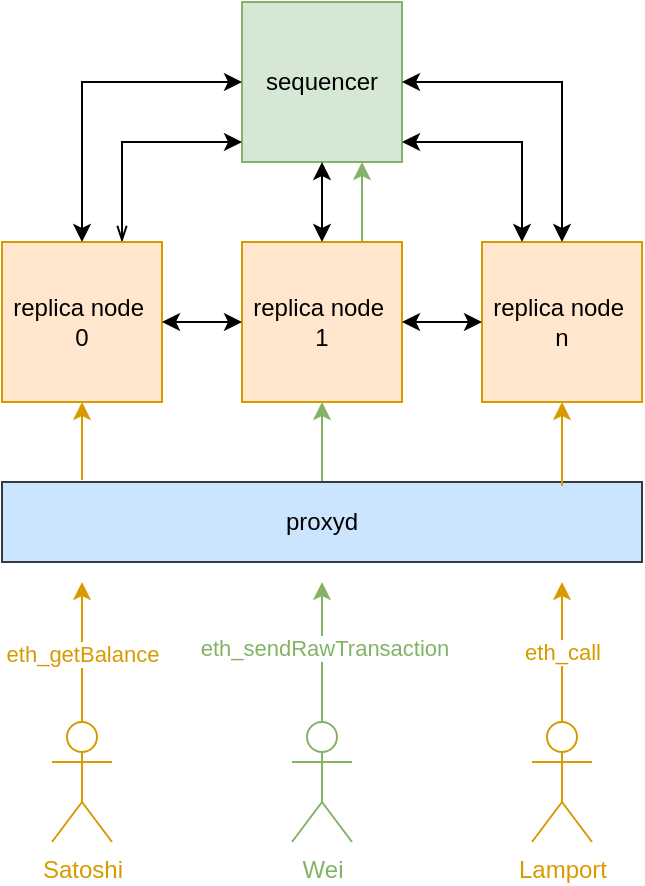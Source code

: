 <mxfile version="23.0.2" type="device">
  <diagram name="Page-1" id="wfzJzTfpGL3zwYFDhIin">
    <mxGraphModel dx="789" dy="768" grid="1" gridSize="10" guides="1" tooltips="1" connect="1" arrows="1" fold="1" page="1" pageScale="1" pageWidth="850" pageHeight="1100" math="0" shadow="0">
      <root>
        <mxCell id="0" />
        <mxCell id="1" parent="0" />
        <mxCell id="W-2ti6gzxwFcJQGq8vJ_-6" value="sequencer" style="whiteSpace=wrap;html=1;aspect=fixed;fillColor=#d5e8d4;strokeColor=#82b366;" parent="1" vertex="1">
          <mxGeometry x="280" y="80" width="80" height="80" as="geometry" />
        </mxCell>
        <mxCell id="sjHIyAg4OsrhLFGKFDLr-6" style="edgeStyle=orthogonalEdgeStyle;rounded=0;orthogonalLoop=1;jettySize=auto;html=1;exitX=0.75;exitY=0;exitDx=0;exitDy=0;startArrow=openThin;startFill=0;" edge="1" parent="1" source="W-2ti6gzxwFcJQGq8vJ_-7">
          <mxGeometry relative="1" as="geometry">
            <mxPoint x="280" y="150" as="targetPoint" />
            <Array as="points">
              <mxPoint x="220" y="150" />
              <mxPoint x="280" y="150" />
            </Array>
          </mxGeometry>
        </mxCell>
        <mxCell id="W-2ti6gzxwFcJQGq8vJ_-7" value="replica node&amp;nbsp;&lt;br&gt;0" style="whiteSpace=wrap;html=1;aspect=fixed;fillColor=#ffe6cc;strokeColor=#d79b00;" parent="1" vertex="1">
          <mxGeometry x="160" y="200" width="80" height="80" as="geometry" />
        </mxCell>
        <mxCell id="sjHIyAg4OsrhLFGKFDLr-3" style="edgeStyle=orthogonalEdgeStyle;rounded=0;orthogonalLoop=1;jettySize=auto;html=1;exitX=0.5;exitY=0;exitDx=0;exitDy=0;entryX=0.5;entryY=1;entryDx=0;entryDy=0;strokeColor=#82B366;" edge="1" parent="1" source="W-2ti6gzxwFcJQGq8vJ_-12" target="W-2ti6gzxwFcJQGq8vJ_-24">
          <mxGeometry relative="1" as="geometry" />
        </mxCell>
        <mxCell id="W-2ti6gzxwFcJQGq8vJ_-12" value="proxyd" style="rounded=0;whiteSpace=wrap;html=1;fillColor=#cce5ff;strokeColor=#36393d;" parent="1" vertex="1">
          <mxGeometry x="160" y="320" width="320" height="40" as="geometry" />
        </mxCell>
        <mxCell id="sjHIyAg4OsrhLFGKFDLr-5" style="edgeStyle=orthogonalEdgeStyle;rounded=0;orthogonalLoop=1;jettySize=auto;html=1;exitX=0.75;exitY=0;exitDx=0;exitDy=0;entryX=0.75;entryY=1;entryDx=0;entryDy=0;strokeColor=#82B366;" edge="1" parent="1" source="W-2ti6gzxwFcJQGq8vJ_-24" target="W-2ti6gzxwFcJQGq8vJ_-6">
          <mxGeometry relative="1" as="geometry" />
        </mxCell>
        <mxCell id="W-2ti6gzxwFcJQGq8vJ_-24" value="replica node&amp;nbsp;&lt;br&gt;1" style="whiteSpace=wrap;html=1;aspect=fixed;fillColor=#ffe6cc;strokeColor=#d79b00;" parent="1" vertex="1">
          <mxGeometry x="280" y="200" width="80" height="80" as="geometry" />
        </mxCell>
        <mxCell id="W-2ti6gzxwFcJQGq8vJ_-25" value="replica node&amp;nbsp;&lt;br&gt;n" style="whiteSpace=wrap;html=1;aspect=fixed;fillColor=#ffe6cc;strokeColor=#d79b00;" parent="1" vertex="1">
          <mxGeometry x="400" y="200" width="80" height="80" as="geometry" />
        </mxCell>
        <mxCell id="W-2ti6gzxwFcJQGq8vJ_-26" value="Satoshi" style="shape=umlActor;verticalLabelPosition=bottom;verticalAlign=top;html=1;outlineConnect=0;fontColor=#D79B00;strokeColor=#D79B00;" parent="1" vertex="1">
          <mxGeometry x="185" y="440" width="30" height="60" as="geometry" />
        </mxCell>
        <mxCell id="W-2ti6gzxwFcJQGq8vJ_-46" style="edgeStyle=orthogonalEdgeStyle;rounded=0;orthogonalLoop=1;jettySize=auto;html=1;exitX=0.5;exitY=0;exitDx=0;exitDy=0;exitPerimeter=0;strokeColor=#82B366;" parent="1" source="W-2ti6gzxwFcJQGq8vJ_-27" edge="1">
          <mxGeometry relative="1" as="geometry">
            <mxPoint x="320" y="370" as="targetPoint" />
          </mxGeometry>
        </mxCell>
        <mxCell id="W-2ti6gzxwFcJQGq8vJ_-47" value="eth_sendRawTransaction" style="edgeLabel;html=1;align=center;verticalAlign=middle;resizable=0;points=[];fontColor=#82B366;" parent="W-2ti6gzxwFcJQGq8vJ_-46" vertex="1" connectable="0">
          <mxGeometry x="0.075" relative="1" as="geometry">
            <mxPoint as="offset" />
          </mxGeometry>
        </mxCell>
        <mxCell id="W-2ti6gzxwFcJQGq8vJ_-27" value="Wei" style="shape=umlActor;verticalLabelPosition=bottom;verticalAlign=top;html=1;outlineConnect=0;strokeColor=#82B366;fontColor=#82B366;" parent="1" vertex="1">
          <mxGeometry x="305" y="440" width="30" height="60" as="geometry" />
        </mxCell>
        <mxCell id="W-2ti6gzxwFcJQGq8vJ_-28" value="Lamport" style="shape=umlActor;verticalLabelPosition=bottom;verticalAlign=top;html=1;outlineConnect=0;strokeColor=#D79B00;fontColor=#D79B00;" parent="1" vertex="1">
          <mxGeometry x="425" y="440" width="30" height="60" as="geometry" />
        </mxCell>
        <mxCell id="W-2ti6gzxwFcJQGq8vJ_-30" value="" style="endArrow=classic;startArrow=classic;html=1;rounded=0;entryX=0;entryY=0.5;entryDx=0;entryDy=0;exitX=1;exitY=0.5;exitDx=0;exitDy=0;" parent="1" source="W-2ti6gzxwFcJQGq8vJ_-24" target="W-2ti6gzxwFcJQGq8vJ_-25" edge="1">
          <mxGeometry width="50" height="50" relative="1" as="geometry">
            <mxPoint x="340" y="430" as="sourcePoint" />
            <mxPoint x="390" y="380" as="targetPoint" />
          </mxGeometry>
        </mxCell>
        <mxCell id="W-2ti6gzxwFcJQGq8vJ_-32" value="" style="endArrow=classic;startArrow=classic;html=1;rounded=0;exitX=1;exitY=0.5;exitDx=0;exitDy=0;entryX=0;entryY=0.5;entryDx=0;entryDy=0;" parent="1" source="W-2ti6gzxwFcJQGq8vJ_-7" target="W-2ti6gzxwFcJQGq8vJ_-24" edge="1">
          <mxGeometry width="50" height="50" relative="1" as="geometry">
            <mxPoint x="340" y="430" as="sourcePoint" />
            <mxPoint x="390" y="380" as="targetPoint" />
          </mxGeometry>
        </mxCell>
        <mxCell id="W-2ti6gzxwFcJQGq8vJ_-36" value="" style="endArrow=classic;html=1;rounded=0;strokeColor=#D79B00;" parent="1" edge="1">
          <mxGeometry relative="1" as="geometry">
            <mxPoint x="440" y="440" as="sourcePoint" />
            <mxPoint x="440" y="370" as="targetPoint" />
          </mxGeometry>
        </mxCell>
        <mxCell id="W-2ti6gzxwFcJQGq8vJ_-37" value="eth_call" style="edgeLabel;resizable=0;html=1;align=center;verticalAlign=middle;fontColor=#D79B00;" parent="W-2ti6gzxwFcJQGq8vJ_-36" connectable="0" vertex="1">
          <mxGeometry relative="1" as="geometry" />
        </mxCell>
        <mxCell id="W-2ti6gzxwFcJQGq8vJ_-38" value="" style="endArrow=classic;startArrow=classic;html=1;rounded=0;exitX=0.5;exitY=0;exitDx=0;exitDy=0;entryX=0;entryY=0.5;entryDx=0;entryDy=0;" parent="1" source="W-2ti6gzxwFcJQGq8vJ_-7" target="W-2ti6gzxwFcJQGq8vJ_-6" edge="1">
          <mxGeometry width="50" height="50" relative="1" as="geometry">
            <mxPoint x="340" y="430" as="sourcePoint" />
            <mxPoint x="390" y="380" as="targetPoint" />
            <Array as="points">
              <mxPoint x="200" y="120" />
            </Array>
          </mxGeometry>
        </mxCell>
        <mxCell id="W-2ti6gzxwFcJQGq8vJ_-39" value="" style="endArrow=classic;startArrow=classic;html=1;rounded=0;exitX=0.5;exitY=0;exitDx=0;exitDy=0;entryX=0.5;entryY=1;entryDx=0;entryDy=0;" parent="1" source="W-2ti6gzxwFcJQGq8vJ_-24" target="W-2ti6gzxwFcJQGq8vJ_-6" edge="1">
          <mxGeometry width="50" height="50" relative="1" as="geometry">
            <mxPoint x="340" y="430" as="sourcePoint" />
            <mxPoint x="390" y="380" as="targetPoint" />
          </mxGeometry>
        </mxCell>
        <mxCell id="W-2ti6gzxwFcJQGq8vJ_-40" value="" style="endArrow=classic;startArrow=classic;html=1;rounded=0;exitX=0.5;exitY=0;exitDx=0;exitDy=0;entryX=1;entryY=0.5;entryDx=0;entryDy=0;" parent="1" source="W-2ti6gzxwFcJQGq8vJ_-25" target="W-2ti6gzxwFcJQGq8vJ_-6" edge="1">
          <mxGeometry width="50" height="50" relative="1" as="geometry">
            <mxPoint x="340" y="430" as="sourcePoint" />
            <mxPoint x="390" y="380" as="targetPoint" />
            <Array as="points">
              <mxPoint x="440" y="120" />
            </Array>
          </mxGeometry>
        </mxCell>
        <mxCell id="W-2ti6gzxwFcJQGq8vJ_-44" value="" style="endArrow=classic;html=1;rounded=0;exitX=0.5;exitY=0;exitDx=0;exitDy=0;exitPerimeter=0;fillColor=#ffcd28;strokeColor=#D79B00;gradientColor=#ffa500;" parent="1" source="W-2ti6gzxwFcJQGq8vJ_-26" edge="1">
          <mxGeometry width="50" height="50" relative="1" as="geometry">
            <mxPoint x="340" y="430" as="sourcePoint" />
            <mxPoint x="200" y="370" as="targetPoint" />
          </mxGeometry>
        </mxCell>
        <mxCell id="W-2ti6gzxwFcJQGq8vJ_-45" value="eth_getBalance" style="edgeLabel;html=1;align=center;verticalAlign=middle;resizable=0;points=[];fontColor=#D79B00;" parent="W-2ti6gzxwFcJQGq8vJ_-44" vertex="1" connectable="0">
          <mxGeometry x="-0.013" relative="1" as="geometry">
            <mxPoint as="offset" />
          </mxGeometry>
        </mxCell>
        <mxCell id="W-2ti6gzxwFcJQGq8vJ_-48" value="" style="endArrow=classic;html=1;rounded=0;exitX=0.125;exitY=-0.025;exitDx=0;exitDy=0;exitPerimeter=0;entryX=0.5;entryY=1;entryDx=0;entryDy=0;strokeColor=#D79B00;" parent="1" source="W-2ti6gzxwFcJQGq8vJ_-12" target="W-2ti6gzxwFcJQGq8vJ_-7" edge="1">
          <mxGeometry width="50" height="50" relative="1" as="geometry">
            <mxPoint x="340" y="430" as="sourcePoint" />
            <mxPoint x="390" y="380" as="targetPoint" />
          </mxGeometry>
        </mxCell>
        <mxCell id="W-2ti6gzxwFcJQGq8vJ_-49" value="" style="endArrow=classic;html=1;rounded=0;exitX=0.875;exitY=0.05;exitDx=0;exitDy=0;exitPerimeter=0;entryX=0.5;entryY=1;entryDx=0;entryDy=0;strokeColor=#D79B00;" parent="1" source="W-2ti6gzxwFcJQGq8vJ_-12" target="W-2ti6gzxwFcJQGq8vJ_-25" edge="1">
          <mxGeometry width="50" height="50" relative="1" as="geometry">
            <mxPoint x="340" y="430" as="sourcePoint" />
            <mxPoint x="390" y="380" as="targetPoint" />
          </mxGeometry>
        </mxCell>
        <mxCell id="sjHIyAg4OsrhLFGKFDLr-7" style="edgeStyle=orthogonalEdgeStyle;rounded=0;orthogonalLoop=1;jettySize=auto;html=1;exitX=0.25;exitY=0;exitDx=0;exitDy=0;entryX=1;entryY=0.875;entryDx=0;entryDy=0;entryPerimeter=0;startArrow=classic;startFill=1;" edge="1" parent="1" source="W-2ti6gzxwFcJQGq8vJ_-25" target="W-2ti6gzxwFcJQGq8vJ_-6">
          <mxGeometry relative="1" as="geometry" />
        </mxCell>
      </root>
    </mxGraphModel>
  </diagram>
</mxfile>
